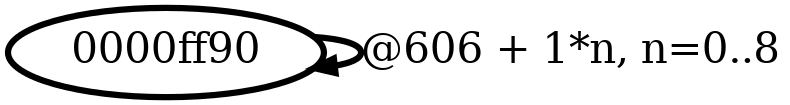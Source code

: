 digraph G {
        node [style=rounded, penwidth=3, fontsize=20, shape=oval];
        "0000ff90" -> "0000ff90" [label="@606 + 1*n, n=0..8", color=black,arrowsize=1,style=bold,penwidth=3,fontsize=20];
}
